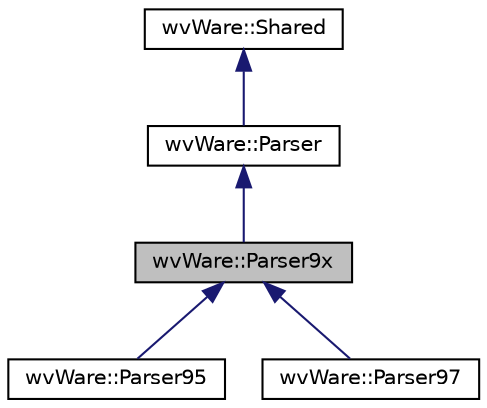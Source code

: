 digraph "wvWare::Parser9x"
{
  edge [fontname="Helvetica",fontsize="10",labelfontname="Helvetica",labelfontsize="10"];
  node [fontname="Helvetica",fontsize="10",shape=record];
  Node0 [label="wvWare::Parser9x",height=0.2,width=0.4,color="black", fillcolor="grey75", style="filled", fontcolor="black"];
  Node1 -> Node0 [dir="back",color="midnightblue",fontsize="10",style="solid",fontname="Helvetica"];
  Node1 [label="wvWare::Parser",height=0.2,width=0.4,color="black", fillcolor="white", style="filled",URL="$classwv_ware_1_1_parser.html"];
  Node2 -> Node1 [dir="back",color="midnightblue",fontsize="10",style="solid",fontname="Helvetica"];
  Node2 [label="wvWare::Shared",height=0.2,width=0.4,color="black", fillcolor="white", style="filled",URL="$classwv_ware_1_1_shared.html"];
  Node0 -> Node3 [dir="back",color="midnightblue",fontsize="10",style="solid",fontname="Helvetica"];
  Node3 [label="wvWare::Parser95",height=0.2,width=0.4,color="black", fillcolor="white", style="filled",URL="$classwv_ware_1_1_parser95.html"];
  Node0 -> Node4 [dir="back",color="midnightblue",fontsize="10",style="solid",fontname="Helvetica"];
  Node4 [label="wvWare::Parser97",height=0.2,width=0.4,color="black", fillcolor="white", style="filled",URL="$classwv_ware_1_1_parser97.html"];
}
